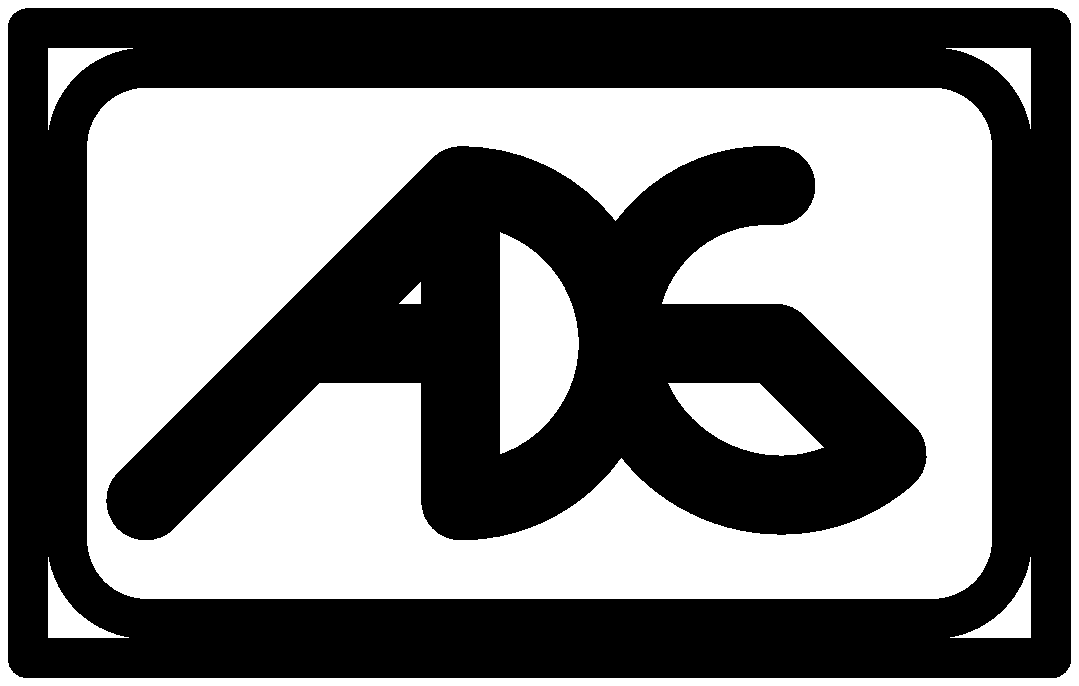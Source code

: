 % ADG logo in MetaPost

u  := 5mm;
r1 := 4u;	% Radius for D and G
r2 := 2u;	% Radius of video screen

vardef d@# = (1 - sind(45)) * r@# enddef;


beginfig(0)

linecap := rounded;
linejoin := rounded;

drawoptions(withpen pencircle scaled 2u);
draw (5u, 6u) -- (13u, 14u) .. (17u, 10u) .. (13u, 6u) -- (13u, 14u);
draw (21u, 10u + r1) .. (21u - r1, 10u) .. (21u + r1 - d1, 6u + d1) --
     (21u, 10u) -- (17u, 10u);
draw (13u, 10u) -- (9u, 10u);

drawoptions(withpen pencircle scaled u);
draw (2u, 2u) -- (28u, 2u) -- (28u, 18u) -- (2u, 18u) -- cycle;
draw (3u, 3u + r2) .. (3u + d2, 3u + d2) .. (3u + r2, 3u) --
     (27u - r2, 3u) .. (27u - d2, 3u + d2) .. (27u, 3u + r2) --
     (27u, 17u - r2) .. (27u - d2, 17u - d2) .. (27u - r2, 17u) --
     (3u + r2, 17u) .. (3u + d2, 17u - d2) .. (3u, 17u - r2) --
     cycle;

endfig;

end.
